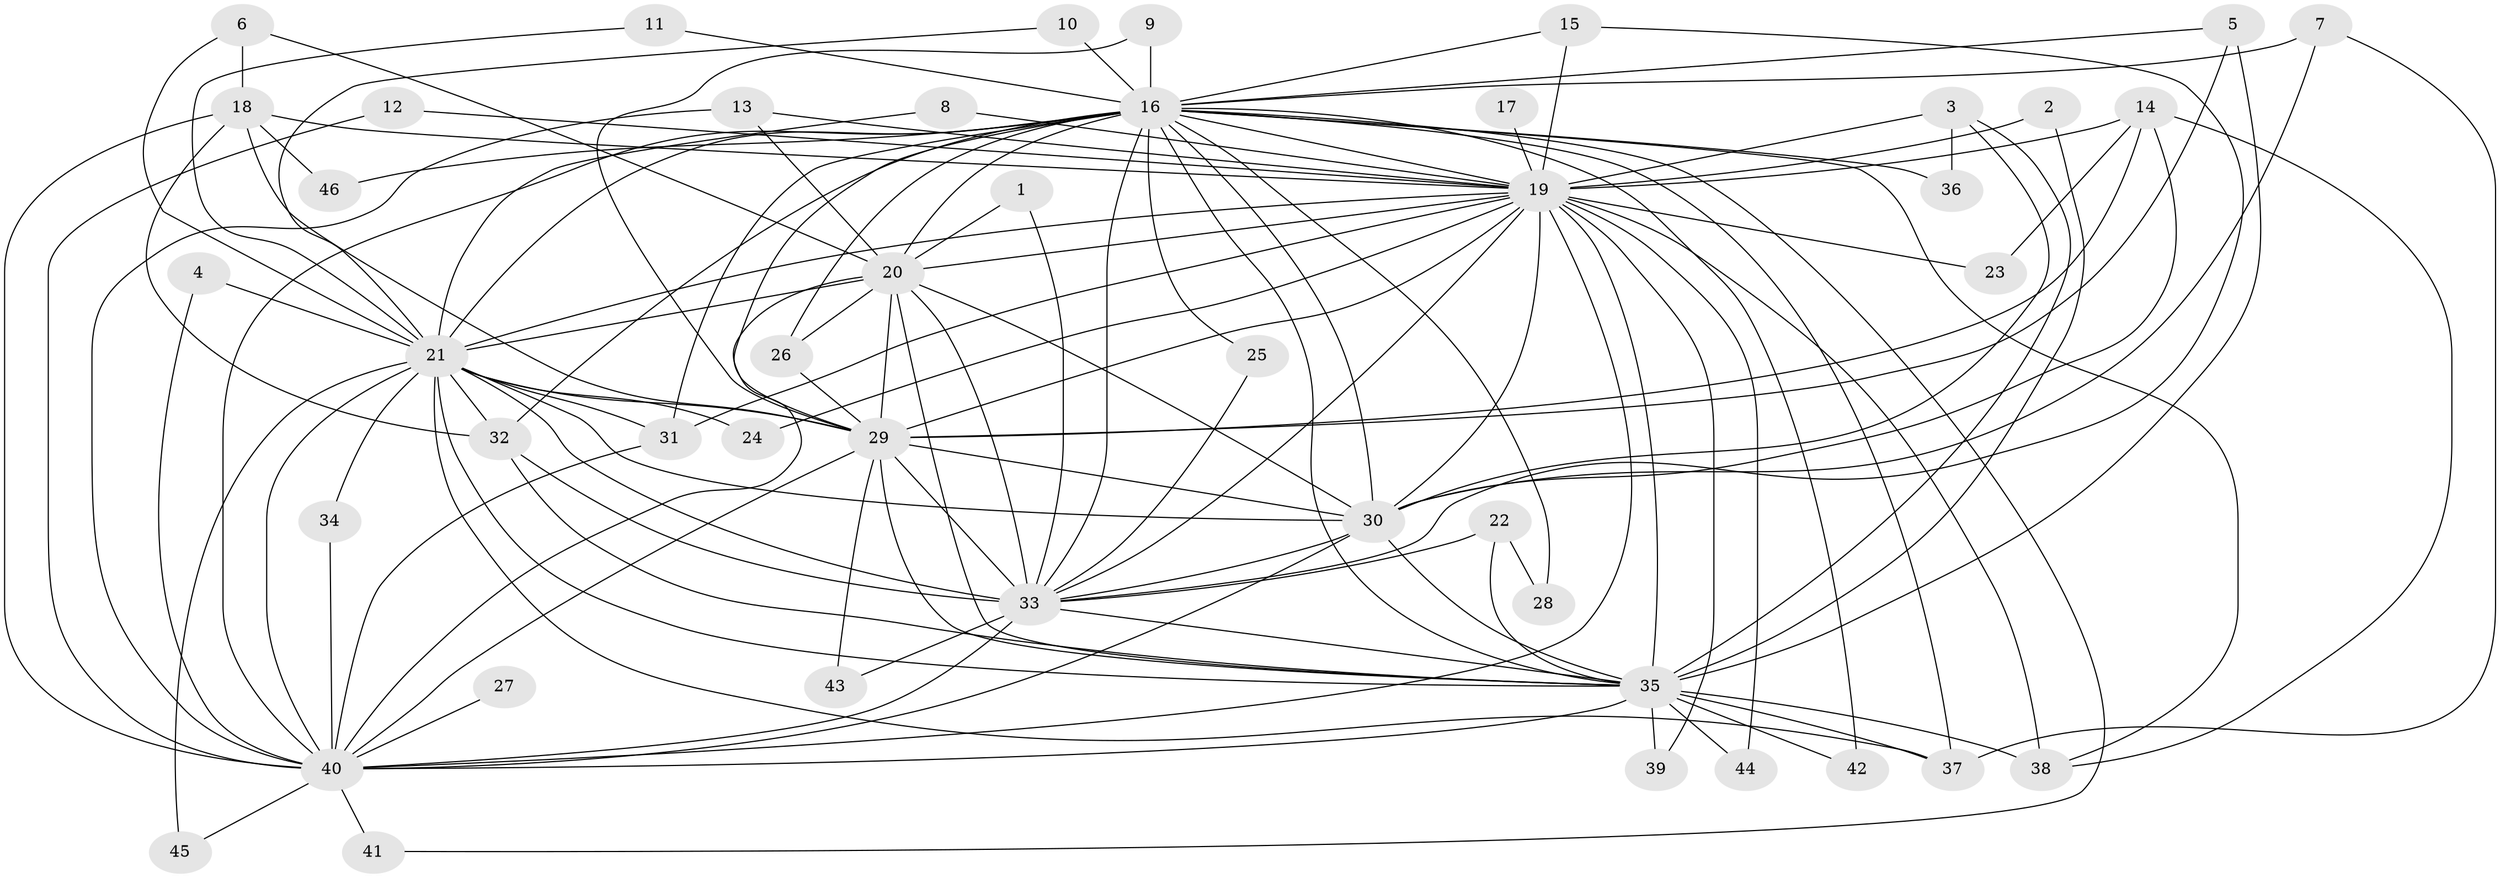 // original degree distribution, {20: 0.01098901098901099, 17: 0.01098901098901099, 14: 0.01098901098901099, 16: 0.02197802197802198, 19: 0.01098901098901099, 31: 0.01098901098901099, 18: 0.02197802197802198, 30: 0.01098901098901099, 4: 0.07692307692307693, 3: 0.24175824175824176, 2: 0.5164835164835165, 5: 0.04395604395604396, 7: 0.01098901098901099}
// Generated by graph-tools (version 1.1) at 2025/49/03/09/25 03:49:38]
// undirected, 46 vertices, 125 edges
graph export_dot {
graph [start="1"]
  node [color=gray90,style=filled];
  1;
  2;
  3;
  4;
  5;
  6;
  7;
  8;
  9;
  10;
  11;
  12;
  13;
  14;
  15;
  16;
  17;
  18;
  19;
  20;
  21;
  22;
  23;
  24;
  25;
  26;
  27;
  28;
  29;
  30;
  31;
  32;
  33;
  34;
  35;
  36;
  37;
  38;
  39;
  40;
  41;
  42;
  43;
  44;
  45;
  46;
  1 -- 20 [weight=1.0];
  1 -- 33 [weight=1.0];
  2 -- 19 [weight=1.0];
  2 -- 35 [weight=1.0];
  3 -- 19 [weight=2.0];
  3 -- 30 [weight=1.0];
  3 -- 35 [weight=1.0];
  3 -- 36 [weight=1.0];
  4 -- 21 [weight=1.0];
  4 -- 40 [weight=1.0];
  5 -- 16 [weight=1.0];
  5 -- 29 [weight=1.0];
  5 -- 35 [weight=1.0];
  6 -- 18 [weight=1.0];
  6 -- 20 [weight=1.0];
  6 -- 21 [weight=1.0];
  7 -- 16 [weight=1.0];
  7 -- 30 [weight=1.0];
  7 -- 37 [weight=1.0];
  8 -- 19 [weight=1.0];
  8 -- 21 [weight=1.0];
  9 -- 16 [weight=1.0];
  9 -- 29 [weight=1.0];
  10 -- 16 [weight=2.0];
  10 -- 21 [weight=1.0];
  11 -- 16 [weight=1.0];
  11 -- 21 [weight=1.0];
  12 -- 19 [weight=1.0];
  12 -- 40 [weight=1.0];
  13 -- 19 [weight=1.0];
  13 -- 20 [weight=1.0];
  13 -- 40 [weight=1.0];
  14 -- 19 [weight=1.0];
  14 -- 23 [weight=1.0];
  14 -- 29 [weight=1.0];
  14 -- 30 [weight=1.0];
  14 -- 38 [weight=1.0];
  15 -- 16 [weight=1.0];
  15 -- 19 [weight=1.0];
  15 -- 33 [weight=1.0];
  16 -- 19 [weight=2.0];
  16 -- 20 [weight=1.0];
  16 -- 21 [weight=2.0];
  16 -- 25 [weight=1.0];
  16 -- 26 [weight=1.0];
  16 -- 28 [weight=1.0];
  16 -- 29 [weight=1.0];
  16 -- 30 [weight=2.0];
  16 -- 31 [weight=1.0];
  16 -- 32 [weight=1.0];
  16 -- 33 [weight=1.0];
  16 -- 35 [weight=1.0];
  16 -- 36 [weight=1.0];
  16 -- 37 [weight=1.0];
  16 -- 38 [weight=1.0];
  16 -- 40 [weight=1.0];
  16 -- 41 [weight=1.0];
  16 -- 42 [weight=1.0];
  16 -- 46 [weight=2.0];
  17 -- 19 [weight=1.0];
  18 -- 19 [weight=1.0];
  18 -- 29 [weight=1.0];
  18 -- 32 [weight=1.0];
  18 -- 40 [weight=1.0];
  18 -- 46 [weight=1.0];
  19 -- 20 [weight=1.0];
  19 -- 21 [weight=2.0];
  19 -- 23 [weight=2.0];
  19 -- 24 [weight=1.0];
  19 -- 29 [weight=1.0];
  19 -- 30 [weight=3.0];
  19 -- 31 [weight=2.0];
  19 -- 33 [weight=1.0];
  19 -- 35 [weight=2.0];
  19 -- 38 [weight=1.0];
  19 -- 39 [weight=1.0];
  19 -- 40 [weight=1.0];
  19 -- 44 [weight=1.0];
  20 -- 21 [weight=2.0];
  20 -- 26 [weight=1.0];
  20 -- 29 [weight=2.0];
  20 -- 30 [weight=1.0];
  20 -- 33 [weight=1.0];
  20 -- 35 [weight=1.0];
  20 -- 40 [weight=1.0];
  21 -- 24 [weight=1.0];
  21 -- 29 [weight=4.0];
  21 -- 30 [weight=3.0];
  21 -- 31 [weight=2.0];
  21 -- 32 [weight=2.0];
  21 -- 33 [weight=3.0];
  21 -- 34 [weight=1.0];
  21 -- 35 [weight=2.0];
  21 -- 37 [weight=1.0];
  21 -- 40 [weight=3.0];
  21 -- 45 [weight=1.0];
  22 -- 28 [weight=1.0];
  22 -- 33 [weight=1.0];
  22 -- 35 [weight=1.0];
  25 -- 33 [weight=1.0];
  26 -- 29 [weight=1.0];
  27 -- 40 [weight=1.0];
  29 -- 30 [weight=1.0];
  29 -- 33 [weight=1.0];
  29 -- 35 [weight=1.0];
  29 -- 40 [weight=1.0];
  29 -- 43 [weight=2.0];
  30 -- 33 [weight=1.0];
  30 -- 35 [weight=1.0];
  30 -- 40 [weight=1.0];
  31 -- 40 [weight=1.0];
  32 -- 33 [weight=1.0];
  32 -- 35 [weight=1.0];
  33 -- 35 [weight=1.0];
  33 -- 40 [weight=2.0];
  33 -- 43 [weight=1.0];
  34 -- 40 [weight=1.0];
  35 -- 37 [weight=1.0];
  35 -- 38 [weight=1.0];
  35 -- 39 [weight=1.0];
  35 -- 40 [weight=1.0];
  35 -- 42 [weight=1.0];
  35 -- 44 [weight=1.0];
  40 -- 41 [weight=1.0];
  40 -- 45 [weight=1.0];
}
